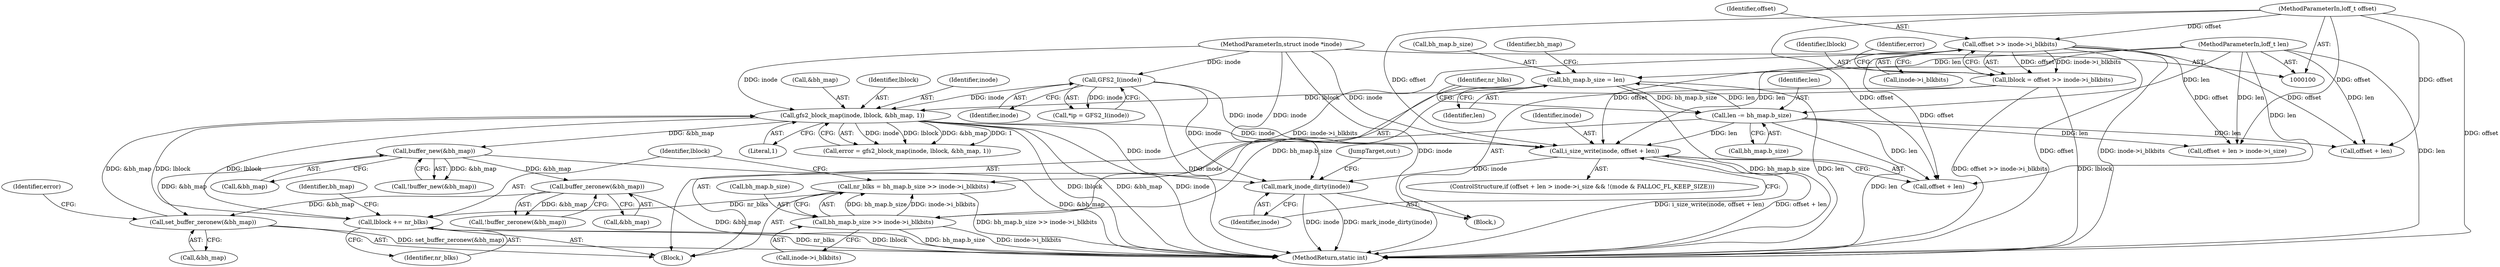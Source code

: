digraph "0_linux_64dd153c83743af81f20924c6343652d731eeecb_1@API" {
"1000224" [label="(Call,i_size_write(inode, offset + len))"];
"1000166" [label="(Call,gfs2_block_map(inode, lblock, &bh_map, 1))"];
"1000109" [label="(Call,GFS2_I(inode))"];
"1000101" [label="(MethodParameterIn,struct inode *inode)"];
"1000190" [label="(Call,lblock += nr_blks)"];
"1000181" [label="(Call,nr_blks = bh_map.b_size >> inode->i_blkbits)"];
"1000183" [label="(Call,bh_map.b_size >> inode->i_blkbits)"];
"1000156" [label="(Call,bh_map.b_size = len)"];
"1000176" [label="(Call,len -= bh_map.b_size)"];
"1000103" [label="(MethodParameterIn,loff_t len)"];
"1000117" [label="(Call,offset >> inode->i_blkbits)"];
"1000102" [label="(MethodParameterIn,loff_t offset)"];
"1000115" [label="(Call,lblock = offset >> inode->i_blkbits)"];
"1000161" [label="(Call,set_buffer_zeronew(&bh_map))"];
"1000202" [label="(Call,buffer_zeronew(&bh_map))"];
"1000195" [label="(Call,buffer_new(&bh_map))"];
"1000229" [label="(Call,mark_inode_dirty(inode))"];
"1000103" [label="(MethodParameterIn,loff_t len)"];
"1000171" [label="(Literal,1)"];
"1000119" [label="(Call,inode->i_blkbits)"];
"1000167" [label="(Identifier,inode)"];
"1000211" [label="(ControlStructure,if (offset + len > inode->i_size && !(mode & FALLOC_FL_KEEP_SIZE)))"];
"1000154" [label="(Block,)"];
"1000224" [label="(Call,i_size_write(inode, offset + len))"];
"1000226" [label="(Call,offset + len)"];
"1000236" [label="(MethodReturn,static int)"];
"1000107" [label="(Call,*ip = GFS2_I(inode))"];
"1000165" [label="(Identifier,error)"];
"1000161" [label="(Call,set_buffer_zeronew(&bh_map))"];
"1000162" [label="(Call,&bh_map)"];
"1000109" [label="(Call,GFS2_I(inode))"];
"1000201" [label="(Call,!buffer_zeronew(&bh_map))"];
"1000166" [label="(Call,gfs2_block_map(inode, lblock, &bh_map, 1))"];
"1000110" [label="(Identifier,inode)"];
"1000163" [label="(Identifier,bh_map)"];
"1000181" [label="(Call,nr_blks = bh_map.b_size >> inode->i_blkbits)"];
"1000182" [label="(Identifier,nr_blks)"];
"1000230" [label="(Identifier,inode)"];
"1000123" [label="(Identifier,error)"];
"1000195" [label="(Call,buffer_new(&bh_map))"];
"1000197" [label="(Identifier,bh_map)"];
"1000203" [label="(Call,&bh_map)"];
"1000184" [label="(Call,bh_map.b_size)"];
"1000177" [label="(Identifier,len)"];
"1000213" [label="(Call,offset + len > inode->i_size)"];
"1000192" [label="(Identifier,nr_blks)"];
"1000183" [label="(Call,bh_map.b_size >> inode->i_blkbits)"];
"1000229" [label="(Call,mark_inode_dirty(inode))"];
"1000176" [label="(Call,len -= bh_map.b_size)"];
"1000164" [label="(Call,error = gfs2_block_map(inode, lblock, &bh_map, 1))"];
"1000194" [label="(Call,!buffer_new(&bh_map))"];
"1000157" [label="(Call,bh_map.b_size)"];
"1000191" [label="(Identifier,lblock)"];
"1000118" [label="(Identifier,offset)"];
"1000169" [label="(Call,&bh_map)"];
"1000178" [label="(Call,bh_map.b_size)"];
"1000101" [label="(MethodParameterIn,struct inode *inode)"];
"1000156" [label="(Call,bh_map.b_size = len)"];
"1000115" [label="(Call,lblock = offset >> inode->i_blkbits)"];
"1000231" [label="(JumpTarget,out:)"];
"1000214" [label="(Call,offset + len)"];
"1000102" [label="(MethodParameterIn,loff_t offset)"];
"1000116" [label="(Identifier,lblock)"];
"1000117" [label="(Call,offset >> inode->i_blkbits)"];
"1000168" [label="(Identifier,lblock)"];
"1000187" [label="(Call,inode->i_blkbits)"];
"1000160" [label="(Identifier,len)"];
"1000190" [label="(Call,lblock += nr_blks)"];
"1000105" [label="(Block,)"];
"1000202" [label="(Call,buffer_zeronew(&bh_map))"];
"1000196" [label="(Call,&bh_map)"];
"1000225" [label="(Identifier,inode)"];
"1000224" -> "1000211"  [label="AST: "];
"1000224" -> "1000226"  [label="CFG: "];
"1000225" -> "1000224"  [label="AST: "];
"1000226" -> "1000224"  [label="AST: "];
"1000230" -> "1000224"  [label="CFG: "];
"1000224" -> "1000236"  [label="DDG: offset + len"];
"1000224" -> "1000236"  [label="DDG: i_size_write(inode, offset + len)"];
"1000166" -> "1000224"  [label="DDG: inode"];
"1000109" -> "1000224"  [label="DDG: inode"];
"1000101" -> "1000224"  [label="DDG: inode"];
"1000102" -> "1000224"  [label="DDG: offset"];
"1000117" -> "1000224"  [label="DDG: offset"];
"1000103" -> "1000224"  [label="DDG: len"];
"1000176" -> "1000224"  [label="DDG: len"];
"1000224" -> "1000229"  [label="DDG: inode"];
"1000166" -> "1000164"  [label="AST: "];
"1000166" -> "1000171"  [label="CFG: "];
"1000167" -> "1000166"  [label="AST: "];
"1000168" -> "1000166"  [label="AST: "];
"1000169" -> "1000166"  [label="AST: "];
"1000171" -> "1000166"  [label="AST: "];
"1000164" -> "1000166"  [label="CFG: "];
"1000166" -> "1000236"  [label="DDG: lblock"];
"1000166" -> "1000236"  [label="DDG: &bh_map"];
"1000166" -> "1000236"  [label="DDG: inode"];
"1000166" -> "1000164"  [label="DDG: inode"];
"1000166" -> "1000164"  [label="DDG: lblock"];
"1000166" -> "1000164"  [label="DDG: &bh_map"];
"1000166" -> "1000164"  [label="DDG: 1"];
"1000109" -> "1000166"  [label="DDG: inode"];
"1000101" -> "1000166"  [label="DDG: inode"];
"1000190" -> "1000166"  [label="DDG: lblock"];
"1000115" -> "1000166"  [label="DDG: lblock"];
"1000161" -> "1000166"  [label="DDG: &bh_map"];
"1000166" -> "1000190"  [label="DDG: lblock"];
"1000166" -> "1000195"  [label="DDG: &bh_map"];
"1000166" -> "1000229"  [label="DDG: inode"];
"1000109" -> "1000107"  [label="AST: "];
"1000109" -> "1000110"  [label="CFG: "];
"1000110" -> "1000109"  [label="AST: "];
"1000107" -> "1000109"  [label="CFG: "];
"1000109" -> "1000236"  [label="DDG: inode"];
"1000109" -> "1000107"  [label="DDG: inode"];
"1000101" -> "1000109"  [label="DDG: inode"];
"1000109" -> "1000229"  [label="DDG: inode"];
"1000101" -> "1000100"  [label="AST: "];
"1000101" -> "1000236"  [label="DDG: inode"];
"1000101" -> "1000229"  [label="DDG: inode"];
"1000190" -> "1000154"  [label="AST: "];
"1000190" -> "1000192"  [label="CFG: "];
"1000191" -> "1000190"  [label="AST: "];
"1000192" -> "1000190"  [label="AST: "];
"1000197" -> "1000190"  [label="CFG: "];
"1000190" -> "1000236"  [label="DDG: lblock"];
"1000190" -> "1000236"  [label="DDG: nr_blks"];
"1000181" -> "1000190"  [label="DDG: nr_blks"];
"1000181" -> "1000154"  [label="AST: "];
"1000181" -> "1000183"  [label="CFG: "];
"1000182" -> "1000181"  [label="AST: "];
"1000183" -> "1000181"  [label="AST: "];
"1000191" -> "1000181"  [label="CFG: "];
"1000181" -> "1000236"  [label="DDG: bh_map.b_size >> inode->i_blkbits"];
"1000183" -> "1000181"  [label="DDG: bh_map.b_size"];
"1000183" -> "1000181"  [label="DDG: inode->i_blkbits"];
"1000183" -> "1000187"  [label="CFG: "];
"1000184" -> "1000183"  [label="AST: "];
"1000187" -> "1000183"  [label="AST: "];
"1000183" -> "1000236"  [label="DDG: inode->i_blkbits"];
"1000183" -> "1000236"  [label="DDG: bh_map.b_size"];
"1000156" -> "1000183"  [label="DDG: bh_map.b_size"];
"1000117" -> "1000183"  [label="DDG: inode->i_blkbits"];
"1000156" -> "1000154"  [label="AST: "];
"1000156" -> "1000160"  [label="CFG: "];
"1000157" -> "1000156"  [label="AST: "];
"1000160" -> "1000156"  [label="AST: "];
"1000163" -> "1000156"  [label="CFG: "];
"1000156" -> "1000236"  [label="DDG: bh_map.b_size"];
"1000156" -> "1000236"  [label="DDG: len"];
"1000176" -> "1000156"  [label="DDG: len"];
"1000103" -> "1000156"  [label="DDG: len"];
"1000156" -> "1000176"  [label="DDG: bh_map.b_size"];
"1000176" -> "1000154"  [label="AST: "];
"1000176" -> "1000178"  [label="CFG: "];
"1000177" -> "1000176"  [label="AST: "];
"1000178" -> "1000176"  [label="AST: "];
"1000182" -> "1000176"  [label="CFG: "];
"1000176" -> "1000236"  [label="DDG: len"];
"1000103" -> "1000176"  [label="DDG: len"];
"1000176" -> "1000213"  [label="DDG: len"];
"1000176" -> "1000214"  [label="DDG: len"];
"1000176" -> "1000226"  [label="DDG: len"];
"1000103" -> "1000100"  [label="AST: "];
"1000103" -> "1000236"  [label="DDG: len"];
"1000103" -> "1000213"  [label="DDG: len"];
"1000103" -> "1000214"  [label="DDG: len"];
"1000103" -> "1000226"  [label="DDG: len"];
"1000117" -> "1000115"  [label="AST: "];
"1000117" -> "1000119"  [label="CFG: "];
"1000118" -> "1000117"  [label="AST: "];
"1000119" -> "1000117"  [label="AST: "];
"1000115" -> "1000117"  [label="CFG: "];
"1000117" -> "1000236"  [label="DDG: offset"];
"1000117" -> "1000236"  [label="DDG: inode->i_blkbits"];
"1000117" -> "1000115"  [label="DDG: offset"];
"1000117" -> "1000115"  [label="DDG: inode->i_blkbits"];
"1000102" -> "1000117"  [label="DDG: offset"];
"1000117" -> "1000213"  [label="DDG: offset"];
"1000117" -> "1000214"  [label="DDG: offset"];
"1000117" -> "1000226"  [label="DDG: offset"];
"1000102" -> "1000100"  [label="AST: "];
"1000102" -> "1000236"  [label="DDG: offset"];
"1000102" -> "1000213"  [label="DDG: offset"];
"1000102" -> "1000214"  [label="DDG: offset"];
"1000102" -> "1000226"  [label="DDG: offset"];
"1000115" -> "1000105"  [label="AST: "];
"1000116" -> "1000115"  [label="AST: "];
"1000123" -> "1000115"  [label="CFG: "];
"1000115" -> "1000236"  [label="DDG: offset >> inode->i_blkbits"];
"1000115" -> "1000236"  [label="DDG: lblock"];
"1000161" -> "1000154"  [label="AST: "];
"1000161" -> "1000162"  [label="CFG: "];
"1000162" -> "1000161"  [label="AST: "];
"1000165" -> "1000161"  [label="CFG: "];
"1000161" -> "1000236"  [label="DDG: set_buffer_zeronew(&bh_map)"];
"1000202" -> "1000161"  [label="DDG: &bh_map"];
"1000195" -> "1000161"  [label="DDG: &bh_map"];
"1000202" -> "1000201"  [label="AST: "];
"1000202" -> "1000203"  [label="CFG: "];
"1000203" -> "1000202"  [label="AST: "];
"1000201" -> "1000202"  [label="CFG: "];
"1000202" -> "1000236"  [label="DDG: &bh_map"];
"1000202" -> "1000201"  [label="DDG: &bh_map"];
"1000195" -> "1000202"  [label="DDG: &bh_map"];
"1000195" -> "1000194"  [label="AST: "];
"1000195" -> "1000196"  [label="CFG: "];
"1000196" -> "1000195"  [label="AST: "];
"1000194" -> "1000195"  [label="CFG: "];
"1000195" -> "1000236"  [label="DDG: &bh_map"];
"1000195" -> "1000194"  [label="DDG: &bh_map"];
"1000229" -> "1000105"  [label="AST: "];
"1000229" -> "1000230"  [label="CFG: "];
"1000230" -> "1000229"  [label="AST: "];
"1000231" -> "1000229"  [label="CFG: "];
"1000229" -> "1000236"  [label="DDG: mark_inode_dirty(inode)"];
"1000229" -> "1000236"  [label="DDG: inode"];
}
